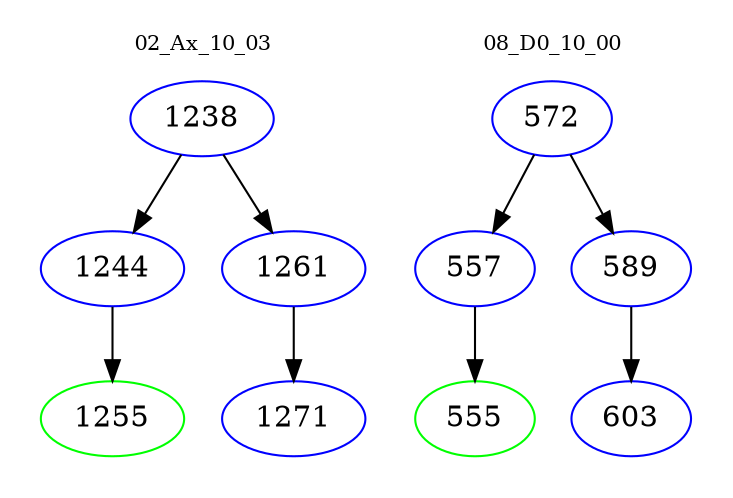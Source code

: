 digraph{
subgraph cluster_0 {
color = white
label = "02_Ax_10_03";
fontsize=10;
T0_1238 [label="1238", color="blue"]
T0_1238 -> T0_1244 [color="black"]
T0_1244 [label="1244", color="blue"]
T0_1244 -> T0_1255 [color="black"]
T0_1255 [label="1255", color="green"]
T0_1238 -> T0_1261 [color="black"]
T0_1261 [label="1261", color="blue"]
T0_1261 -> T0_1271 [color="black"]
T0_1271 [label="1271", color="blue"]
}
subgraph cluster_1 {
color = white
label = "08_D0_10_00";
fontsize=10;
T1_572 [label="572", color="blue"]
T1_572 -> T1_557 [color="black"]
T1_557 [label="557", color="blue"]
T1_557 -> T1_555 [color="black"]
T1_555 [label="555", color="green"]
T1_572 -> T1_589 [color="black"]
T1_589 [label="589", color="blue"]
T1_589 -> T1_603 [color="black"]
T1_603 [label="603", color="blue"]
}
}
